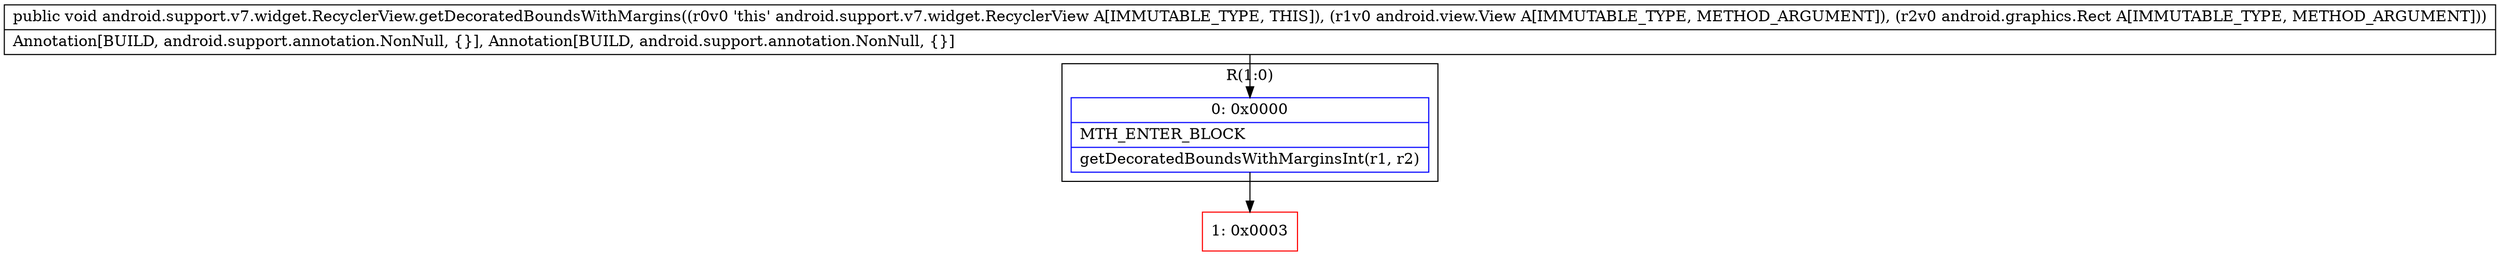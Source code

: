digraph "CFG forandroid.support.v7.widget.RecyclerView.getDecoratedBoundsWithMargins(Landroid\/view\/View;Landroid\/graphics\/Rect;)V" {
subgraph cluster_Region_1636961504 {
label = "R(1:0)";
node [shape=record,color=blue];
Node_0 [shape=record,label="{0\:\ 0x0000|MTH_ENTER_BLOCK\l|getDecoratedBoundsWithMarginsInt(r1, r2)\l}"];
}
Node_1 [shape=record,color=red,label="{1\:\ 0x0003}"];
MethodNode[shape=record,label="{public void android.support.v7.widget.RecyclerView.getDecoratedBoundsWithMargins((r0v0 'this' android.support.v7.widget.RecyclerView A[IMMUTABLE_TYPE, THIS]), (r1v0 android.view.View A[IMMUTABLE_TYPE, METHOD_ARGUMENT]), (r2v0 android.graphics.Rect A[IMMUTABLE_TYPE, METHOD_ARGUMENT]))  | Annotation[BUILD, android.support.annotation.NonNull, \{\}], Annotation[BUILD, android.support.annotation.NonNull, \{\}]\l}"];
MethodNode -> Node_0;
Node_0 -> Node_1;
}

